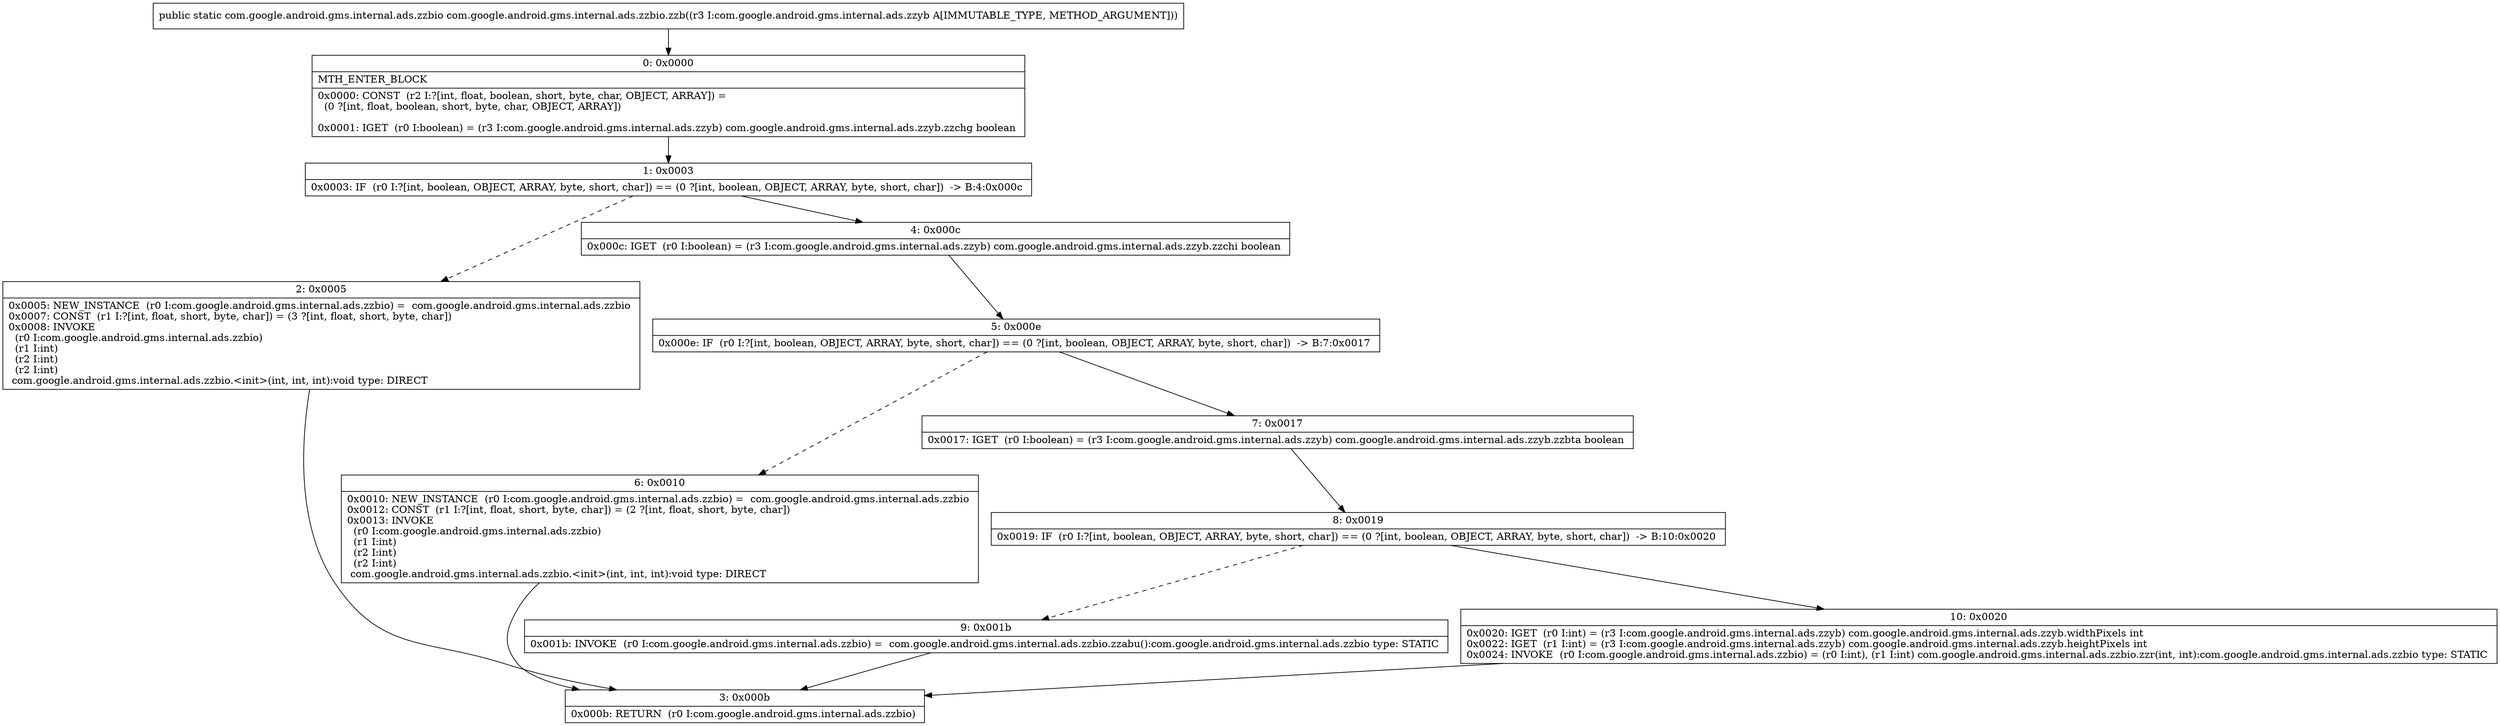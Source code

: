 digraph "CFG forcom.google.android.gms.internal.ads.zzbio.zzb(Lcom\/google\/android\/gms\/internal\/ads\/zzyb;)Lcom\/google\/android\/gms\/internal\/ads\/zzbio;" {
Node_0 [shape=record,label="{0\:\ 0x0000|MTH_ENTER_BLOCK\l|0x0000: CONST  (r2 I:?[int, float, boolean, short, byte, char, OBJECT, ARRAY]) = \l  (0 ?[int, float, boolean, short, byte, char, OBJECT, ARRAY])\l \l0x0001: IGET  (r0 I:boolean) = (r3 I:com.google.android.gms.internal.ads.zzyb) com.google.android.gms.internal.ads.zzyb.zzchg boolean \l}"];
Node_1 [shape=record,label="{1\:\ 0x0003|0x0003: IF  (r0 I:?[int, boolean, OBJECT, ARRAY, byte, short, char]) == (0 ?[int, boolean, OBJECT, ARRAY, byte, short, char])  \-\> B:4:0x000c \l}"];
Node_2 [shape=record,label="{2\:\ 0x0005|0x0005: NEW_INSTANCE  (r0 I:com.google.android.gms.internal.ads.zzbio) =  com.google.android.gms.internal.ads.zzbio \l0x0007: CONST  (r1 I:?[int, float, short, byte, char]) = (3 ?[int, float, short, byte, char]) \l0x0008: INVOKE  \l  (r0 I:com.google.android.gms.internal.ads.zzbio)\l  (r1 I:int)\l  (r2 I:int)\l  (r2 I:int)\l com.google.android.gms.internal.ads.zzbio.\<init\>(int, int, int):void type: DIRECT \l}"];
Node_3 [shape=record,label="{3\:\ 0x000b|0x000b: RETURN  (r0 I:com.google.android.gms.internal.ads.zzbio) \l}"];
Node_4 [shape=record,label="{4\:\ 0x000c|0x000c: IGET  (r0 I:boolean) = (r3 I:com.google.android.gms.internal.ads.zzyb) com.google.android.gms.internal.ads.zzyb.zzchi boolean \l}"];
Node_5 [shape=record,label="{5\:\ 0x000e|0x000e: IF  (r0 I:?[int, boolean, OBJECT, ARRAY, byte, short, char]) == (0 ?[int, boolean, OBJECT, ARRAY, byte, short, char])  \-\> B:7:0x0017 \l}"];
Node_6 [shape=record,label="{6\:\ 0x0010|0x0010: NEW_INSTANCE  (r0 I:com.google.android.gms.internal.ads.zzbio) =  com.google.android.gms.internal.ads.zzbio \l0x0012: CONST  (r1 I:?[int, float, short, byte, char]) = (2 ?[int, float, short, byte, char]) \l0x0013: INVOKE  \l  (r0 I:com.google.android.gms.internal.ads.zzbio)\l  (r1 I:int)\l  (r2 I:int)\l  (r2 I:int)\l com.google.android.gms.internal.ads.zzbio.\<init\>(int, int, int):void type: DIRECT \l}"];
Node_7 [shape=record,label="{7\:\ 0x0017|0x0017: IGET  (r0 I:boolean) = (r3 I:com.google.android.gms.internal.ads.zzyb) com.google.android.gms.internal.ads.zzyb.zzbta boolean \l}"];
Node_8 [shape=record,label="{8\:\ 0x0019|0x0019: IF  (r0 I:?[int, boolean, OBJECT, ARRAY, byte, short, char]) == (0 ?[int, boolean, OBJECT, ARRAY, byte, short, char])  \-\> B:10:0x0020 \l}"];
Node_9 [shape=record,label="{9\:\ 0x001b|0x001b: INVOKE  (r0 I:com.google.android.gms.internal.ads.zzbio) =  com.google.android.gms.internal.ads.zzbio.zzabu():com.google.android.gms.internal.ads.zzbio type: STATIC \l}"];
Node_10 [shape=record,label="{10\:\ 0x0020|0x0020: IGET  (r0 I:int) = (r3 I:com.google.android.gms.internal.ads.zzyb) com.google.android.gms.internal.ads.zzyb.widthPixels int \l0x0022: IGET  (r1 I:int) = (r3 I:com.google.android.gms.internal.ads.zzyb) com.google.android.gms.internal.ads.zzyb.heightPixels int \l0x0024: INVOKE  (r0 I:com.google.android.gms.internal.ads.zzbio) = (r0 I:int), (r1 I:int) com.google.android.gms.internal.ads.zzbio.zzr(int, int):com.google.android.gms.internal.ads.zzbio type: STATIC \l}"];
MethodNode[shape=record,label="{public static com.google.android.gms.internal.ads.zzbio com.google.android.gms.internal.ads.zzbio.zzb((r3 I:com.google.android.gms.internal.ads.zzyb A[IMMUTABLE_TYPE, METHOD_ARGUMENT])) }"];
MethodNode -> Node_0;
Node_0 -> Node_1;
Node_1 -> Node_2[style=dashed];
Node_1 -> Node_4;
Node_2 -> Node_3;
Node_4 -> Node_5;
Node_5 -> Node_6[style=dashed];
Node_5 -> Node_7;
Node_6 -> Node_3;
Node_7 -> Node_8;
Node_8 -> Node_9[style=dashed];
Node_8 -> Node_10;
Node_9 -> Node_3;
Node_10 -> Node_3;
}

